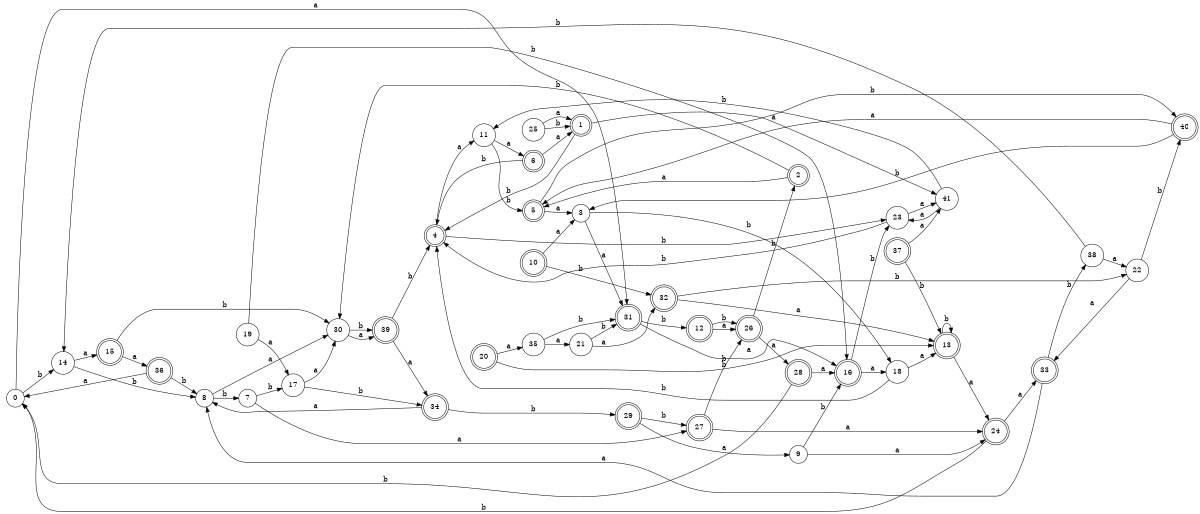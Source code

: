 digraph n34_7 {
__start0 [label="" shape="none"];

rankdir=LR;
size="8,5";

s0 [style="filled", color="black", fillcolor="white" shape="circle", label="0"];
s1 [style="rounded,filled", color="black", fillcolor="white" shape="doublecircle", label="1"];
s2 [style="rounded,filled", color="black", fillcolor="white" shape="doublecircle", label="2"];
s3 [style="filled", color="black", fillcolor="white" shape="circle", label="3"];
s4 [style="rounded,filled", color="black", fillcolor="white" shape="doublecircle", label="4"];
s5 [style="rounded,filled", color="black", fillcolor="white" shape="doublecircle", label="5"];
s6 [style="rounded,filled", color="black", fillcolor="white" shape="doublecircle", label="6"];
s7 [style="filled", color="black", fillcolor="white" shape="circle", label="7"];
s8 [style="filled", color="black", fillcolor="white" shape="circle", label="8"];
s9 [style="filled", color="black", fillcolor="white" shape="circle", label="9"];
s10 [style="rounded,filled", color="black", fillcolor="white" shape="doublecircle", label="10"];
s11 [style="filled", color="black", fillcolor="white" shape="circle", label="11"];
s12 [style="rounded,filled", color="black", fillcolor="white" shape="doublecircle", label="12"];
s13 [style="rounded,filled", color="black", fillcolor="white" shape="doublecircle", label="13"];
s14 [style="filled", color="black", fillcolor="white" shape="circle", label="14"];
s15 [style="rounded,filled", color="black", fillcolor="white" shape="doublecircle", label="15"];
s16 [style="rounded,filled", color="black", fillcolor="white" shape="doublecircle", label="16"];
s17 [style="filled", color="black", fillcolor="white" shape="circle", label="17"];
s18 [style="filled", color="black", fillcolor="white" shape="circle", label="18"];
s19 [style="filled", color="black", fillcolor="white" shape="circle", label="19"];
s20 [style="rounded,filled", color="black", fillcolor="white" shape="doublecircle", label="20"];
s21 [style="filled", color="black", fillcolor="white" shape="circle", label="21"];
s22 [style="filled", color="black", fillcolor="white" shape="circle", label="22"];
s23 [style="filled", color="black", fillcolor="white" shape="circle", label="23"];
s24 [style="rounded,filled", color="black", fillcolor="white" shape="doublecircle", label="24"];
s25 [style="filled", color="black", fillcolor="white" shape="circle", label="25"];
s26 [style="rounded,filled", color="black", fillcolor="white" shape="doublecircle", label="26"];
s27 [style="rounded,filled", color="black", fillcolor="white" shape="doublecircle", label="27"];
s28 [style="rounded,filled", color="black", fillcolor="white" shape="doublecircle", label="28"];
s29 [style="rounded,filled", color="black", fillcolor="white" shape="doublecircle", label="29"];
s30 [style="filled", color="black", fillcolor="white" shape="circle", label="30"];
s31 [style="rounded,filled", color="black", fillcolor="white" shape="doublecircle", label="31"];
s32 [style="rounded,filled", color="black", fillcolor="white" shape="doublecircle", label="32"];
s33 [style="rounded,filled", color="black", fillcolor="white" shape="doublecircle", label="33"];
s34 [style="rounded,filled", color="black", fillcolor="white" shape="doublecircle", label="34"];
s35 [style="filled", color="black", fillcolor="white" shape="circle", label="35"];
s36 [style="rounded,filled", color="black", fillcolor="white" shape="doublecircle", label="36"];
s37 [style="rounded,filled", color="black", fillcolor="white" shape="doublecircle", label="37"];
s38 [style="filled", color="black", fillcolor="white" shape="circle", label="38"];
s39 [style="rounded,filled", color="black", fillcolor="white" shape="doublecircle", label="39"];
s40 [style="rounded,filled", color="black", fillcolor="white" shape="doublecircle", label="40"];
s41 [style="filled", color="black", fillcolor="white" shape="circle", label="41"];
s0 -> s31 [label="a"];
s0 -> s14 [label="b"];
s1 -> s41 [label="a"];
s1 -> s4 [label="b"];
s2 -> s5 [label="a"];
s2 -> s30 [label="b"];
s3 -> s31 [label="a"];
s3 -> s18 [label="b"];
s4 -> s11 [label="a"];
s4 -> s23 [label="b"];
s5 -> s3 [label="a"];
s5 -> s40 [label="b"];
s6 -> s1 [label="a"];
s6 -> s4 [label="b"];
s7 -> s27 [label="a"];
s7 -> s17 [label="b"];
s8 -> s30 [label="a"];
s8 -> s7 [label="b"];
s9 -> s24 [label="a"];
s9 -> s16 [label="b"];
s10 -> s3 [label="a"];
s10 -> s32 [label="b"];
s11 -> s6 [label="a"];
s11 -> s5 [label="b"];
s12 -> s26 [label="a"];
s12 -> s26 [label="b"];
s13 -> s24 [label="a"];
s13 -> s13 [label="b"];
s14 -> s15 [label="a"];
s14 -> s8 [label="b"];
s15 -> s36 [label="a"];
s15 -> s30 [label="b"];
s16 -> s18 [label="a"];
s16 -> s23 [label="b"];
s17 -> s30 [label="a"];
s17 -> s34 [label="b"];
s18 -> s13 [label="a"];
s18 -> s4 [label="b"];
s19 -> s17 [label="a"];
s19 -> s16 [label="b"];
s20 -> s35 [label="a"];
s20 -> s13 [label="b"];
s21 -> s32 [label="a"];
s21 -> s31 [label="b"];
s22 -> s33 [label="a"];
s22 -> s40 [label="b"];
s23 -> s41 [label="a"];
s23 -> s4 [label="b"];
s24 -> s33 [label="a"];
s24 -> s0 [label="b"];
s25 -> s1 [label="a"];
s25 -> s1 [label="b"];
s26 -> s28 [label="a"];
s26 -> s2 [label="b"];
s27 -> s24 [label="a"];
s27 -> s26 [label="b"];
s28 -> s16 [label="a"];
s28 -> s0 [label="b"];
s29 -> s9 [label="a"];
s29 -> s27 [label="b"];
s30 -> s39 [label="a"];
s30 -> s39 [label="b"];
s31 -> s16 [label="a"];
s31 -> s12 [label="b"];
s32 -> s13 [label="a"];
s32 -> s22 [label="b"];
s33 -> s8 [label="a"];
s33 -> s38 [label="b"];
s34 -> s8 [label="a"];
s34 -> s29 [label="b"];
s35 -> s21 [label="a"];
s35 -> s31 [label="b"];
s36 -> s0 [label="a"];
s36 -> s8 [label="b"];
s37 -> s41 [label="a"];
s37 -> s13 [label="b"];
s38 -> s22 [label="a"];
s38 -> s14 [label="b"];
s39 -> s34 [label="a"];
s39 -> s4 [label="b"];
s40 -> s5 [label="a"];
s40 -> s3 [label="b"];
s41 -> s23 [label="a"];
s41 -> s11 [label="b"];

}